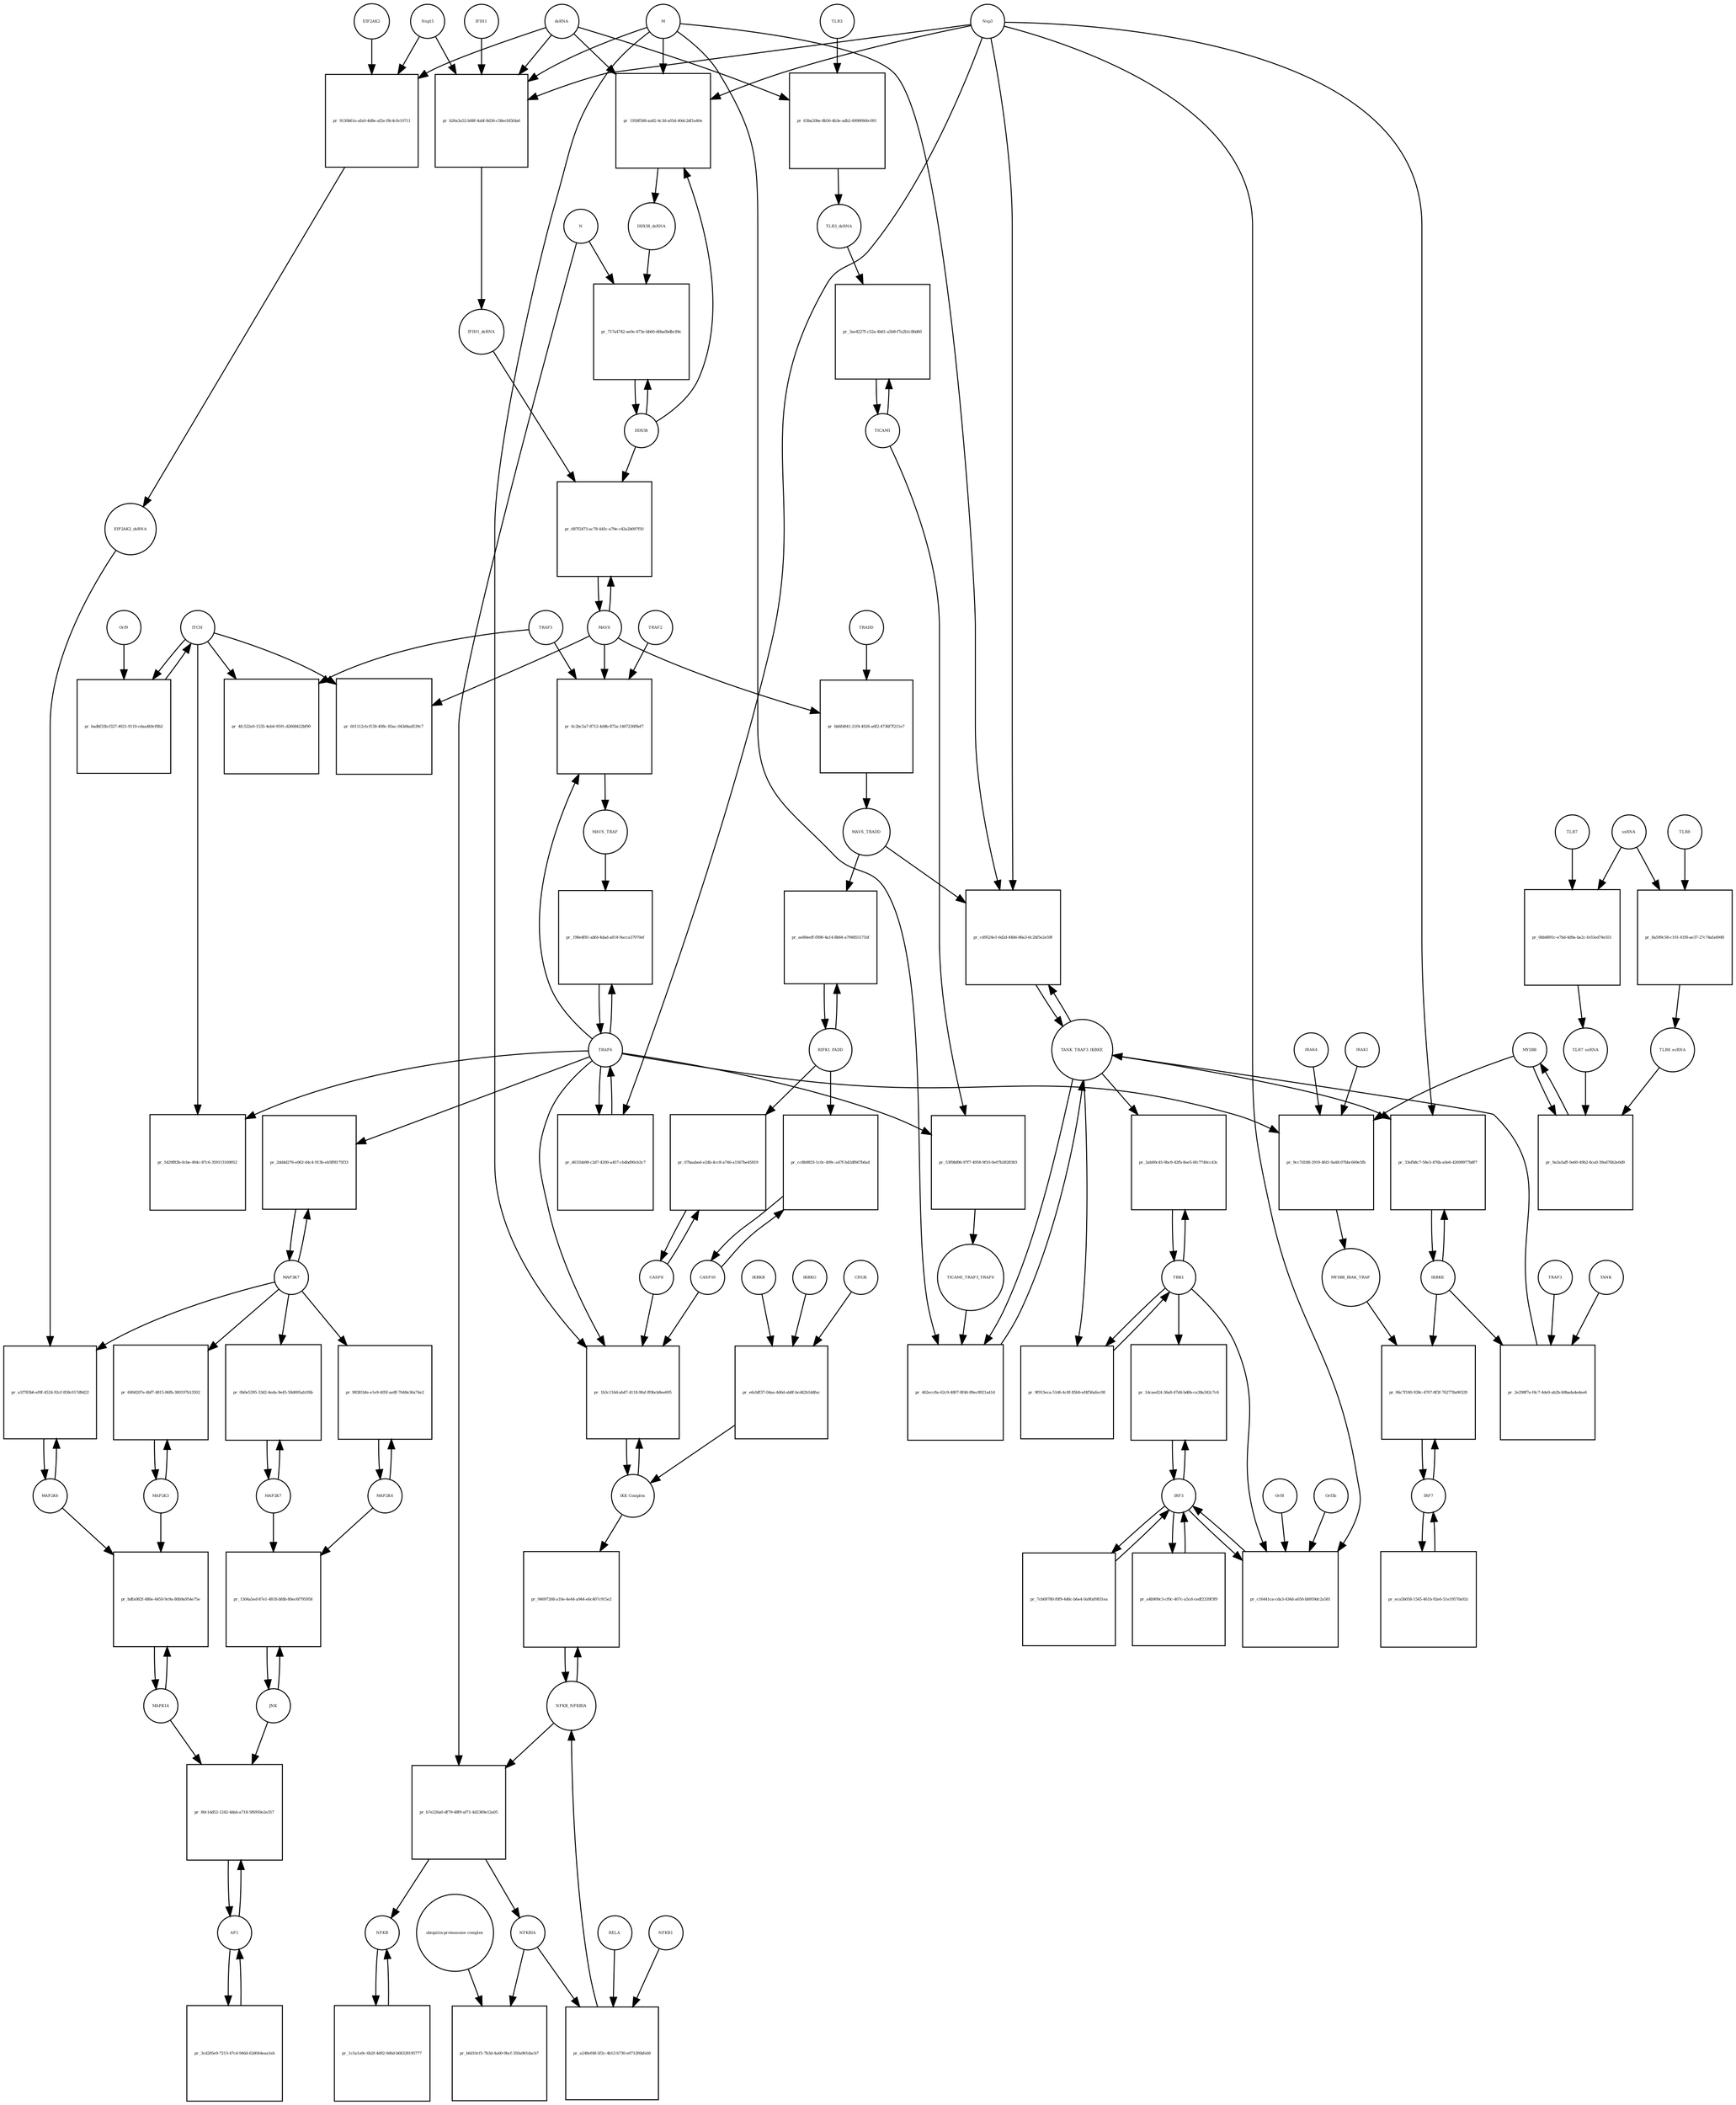 strict digraph  {
dsRNA [annotation="", bipartite=0, cls="nucleic acid feature", fontsize=4, label=dsRNA, shape=circle];
"pr_1958f588-aa82-4c3d-a05d-40dc2df1a40e" [annotation="", bipartite=1, cls=process, fontsize=4, label="pr_1958f588-aa82-4c3d-a05d-40dc2df1a40e", shape=square];
DDX58_dsRNA [annotation="", bipartite=0, cls=complex, fontsize=4, label=DDX58_dsRNA, shape=circle];
M [annotation=urn_miriam_ncbiprotein_1796318601, bipartite=0, cls=macromolecule, fontsize=4, label=M, shape=circle];
Nsp3 [annotation=urn_miriam_ncbiprotein_1802476807, bipartite=0, cls=macromolecule, fontsize=4, label=Nsp3, shape=circle];
DDX58 [annotation=urn_miriam_hgnc_19102, bipartite=0, cls=macromolecule, fontsize=4, label=DDX58, shape=circle];
"pr_b26a3a52-b08f-4abf-8d36-c58ecfd5fda6" [annotation="", bipartite=1, cls=process, fontsize=4, label="pr_b26a3a52-b08f-4abf-8d36-c58ecfd5fda6", shape=square];
IFIH1_dsRNA [annotation="", bipartite=0, cls=complex, fontsize=4, label=IFIH1_dsRNA, shape=circle];
Nsp15 [annotation=urn_miriam_ncbiprotein_1802476818, bipartite=0, cls=macromolecule, fontsize=4, label=Nsp15, shape=circle];
IFIH1 [annotation=urn_miriam_hgnc_18873, bipartite=0, cls=macromolecule, fontsize=4, label=IFIH1, shape=circle];
"pr_717a4742-ae0e-473e-bb60-d6ba0bdbc84c" [annotation="", bipartite=1, cls=process, fontsize=4, label="pr_717a4742-ae0e-473e-bb60-d6ba0bdbc84c", shape=square];
N [annotation=urn_miriam_ncbiprotein_1798174255, bipartite=0, cls=macromolecule, fontsize=4, label=N, shape=circle];
MAVS [annotation=urn_miriam_hgnc_29233, bipartite=0, cls="macromolecule multimer", fontsize=4, label=MAVS, shape=circle];
"pr_687f2473-ac78-445c-a79e-c42a2b097f50" [annotation="", bipartite=1, cls=process, fontsize=4, label="pr_687f2473-ac78-445c-a79e-c42a2b097f50", shape=square];
NFKB [annotation="", bipartite=0, cls=complex, fontsize=4, label=NFKB, shape=circle];
"pr_1c5a1a9c-6b2f-4d92-9d6d-b68328195777" [annotation="", bipartite=1, cls=process, fontsize=4, label="pr_1c5a1a9c-6b2f-4d92-9d6d-b68328195777", shape=square];
NFKBIA [annotation=urn_miriam_hgnc_7797, bipartite=0, cls=macromolecule, fontsize=4, label=NFKBIA, shape=circle];
"pr_b6d10cf1-7b3d-4a60-9bcf-350a961dacb7" [annotation="", bipartite=1, cls=process, fontsize=4, label="pr_b6d10cf1-7b3d-4a60-9bcf-350a961dacb7", shape=square];
"ubiquitin-proteasome complex" [annotation="", bipartite=0, cls=complex, fontsize=4, label="ubiquitin-proteasome complex", shape=circle];
IRF3 [annotation=urn_miriam_hgnc_6118, bipartite=0, cls="macromolecule multimer", fontsize=4, label=IRF3, shape=circle];
"pr_1dcaed24-36a8-47d4-bd6b-ca38a342c7c6" [annotation="", bipartite=1, cls=process, fontsize=4, label="pr_1dcaed24-36a8-47d4-bd6b-ca38a342c7c6", shape=square];
TBK1 [annotation="", bipartite=0, cls=macromolecule, fontsize=4, label=TBK1, shape=circle];
"pr_7cb69780-f0f9-448c-b6e4-0a9faf0831ea" [annotation="", bipartite=1, cls=process, fontsize=4, label="pr_7cb69780-f0f9-448c-b6e4-0a9faf0831ea", shape=square];
"pr_c16441ca-cda3-434d-a650-bb959dc2a581" [annotation="", bipartite=1, cls=process, fontsize=4, label="pr_c16441ca-cda3-434d-a650-bb959dc2a581", shape=square];
Orf3b [annotation=urn_miriam_uniprot_P59633, bipartite=0, cls=macromolecule, fontsize=4, label=Orf3b, shape=circle];
Orf8 [annotation=urn_miriam_ncbiprotein_1796318604, bipartite=0, cls=macromolecule, fontsize=4, label=Orf8, shape=circle];
IRF7 [annotation=urn_miriam_hgnc_6122, bipartite=0, cls="macromolecule multimer", fontsize=4, label=IRF7, shape=circle];
"pr_86c7f180-938c-4707-8f3f-762778a90329" [annotation="", bipartite=1, cls=process, fontsize=4, label="pr_86c7f180-938c-4707-8f3f-762778a90329", shape=square];
IKBKE [annotation=urn_miriam_hgnc_14552, bipartite=0, cls=macromolecule, fontsize=4, label=IKBKE, shape=circle];
MYD88_IRAK_TRAF [annotation="", bipartite=0, cls=complex, fontsize=4, label=MYD88_IRAK_TRAF, shape=circle];
"pr_a4b909c3-cf0c-407c-a5cd-cedf2339f3f9" [annotation="", bipartite=1, cls=process, fontsize=4, label="pr_a4b909c3-cf0c-407c-a5cd-cedf2339f3f9", shape=square];
"pr_eca5b058-1545-461b-92e6-51e19570a92c" [annotation="", bipartite=1, cls=process, fontsize=4, label="pr_eca5b058-1545-461b-92e6-51e19570a92c", shape=square];
TRAF6 [annotation=urn_miriam_hgnc_12036, bipartite=0, cls=macromolecule, fontsize=4, label=TRAF6, shape=circle];
"pr_198e4f81-abfd-4dad-a814-9acca37970ef" [annotation="", bipartite=1, cls=process, fontsize=4, label="pr_198e4f81-abfd-4dad-a814-9acca37970ef", shape=square];
MAVS_TRAF [annotation="", bipartite=0, cls=complex, fontsize=4, label=MAVS_TRAF, shape=circle];
"pr_601112cb-f158-408c-83ac-043d4ad539c7" [annotation="", bipartite=1, cls=process, fontsize=4, label="pr_601112cb-f158-408c-83ac-043d4ad539c7", shape=square];
ITCH [annotation="", bipartite=0, cls=macromolecule, fontsize=4, label=ITCH, shape=circle];
TRAF5 [annotation=urn_miriam_hgnc_12035, bipartite=0, cls=macromolecule, fontsize=4, label=TRAF5, shape=circle];
"pr_4fc522e0-1535-4eb4-9591-d2668422bf90" [annotation="", bipartite=1, cls=process, fontsize=4, label="pr_4fc522e0-1535-4eb4-9591-d2668422bf90", shape=square];
"pr_5429f83b-0cbe-494c-87c6-359113169052" [annotation="", bipartite=1, cls=process, fontsize=4, label="pr_5429f83b-0cbe-494c-87c6-359113169052", shape=square];
TICAM1 [annotation=urn_miriam_hgnc_18348, bipartite=0, cls=macromolecule, fontsize=4, label=TICAM1, shape=circle];
"pr_3ae4227f-c52a-4b61-a5b8-f7a2b1c8bd60" [annotation="", bipartite=1, cls=process, fontsize=4, label="pr_3ae4227f-c52a-4b61-a5b8-f7a2b1c8bd60", shape=square];
TLR3_dsRNA [annotation="", bipartite=0, cls=complex, fontsize=4, label=TLR3_dsRNA, shape=circle];
TLR3 [annotation=urn_miriam_hgnc_11849, bipartite=0, cls="macromolecule multimer", fontsize=4, label=TLR3, shape=circle];
"pr_63ba20be-8b56-4b3e-adb2-4999f666c091" [annotation="", bipartite=1, cls=process, fontsize=4, label="pr_63ba20be-8b56-4b3e-adb2-4999f666c091", shape=square];
"pr_53f08d96-97f7-4958-9f10-0e07b3828383" [annotation="", bipartite=1, cls=process, fontsize=4, label="pr_53f08d96-97f7-4958-9f10-0e07b3828383", shape=square];
TICAM1_TRAF3_TRAF6 [annotation="", bipartite=0, cls=complex, fontsize=4, label=TICAM1_TRAF3_TRAF6, shape=circle];
TANK_TRAF3_IKBKE [annotation="", bipartite=0, cls=complex, fontsize=4, label=TANK_TRAF3_IKBKE, shape=circle];
"pr_462ecc8a-62c9-4807-8f44-89ec8921a41d" [annotation="", bipartite=1, cls=process, fontsize=4, label="pr_462ecc8a-62c9-4807-8f44-89ec8921a41d", shape=square];
"pr_2ab00c45-9bc9-42fb-8ee5-6fc7740cc43c" [annotation="", bipartite=1, cls=process, fontsize=4, label="pr_2ab00c45-9bc9-42fb-8ee5-6fc7740cc43c", shape=square];
"pr_33efb8c7-58e3-476b-a0e6-42699977b8f7" [annotation="", bipartite=1, cls=process, fontsize=4, label="pr_33efb8c7-58e3-476b-a0e6-42699977b8f7", shape=square];
MYD88 [annotation="", bipartite=0, cls=macromolecule, fontsize=4, label=MYD88, shape=circle];
"pr_9cc7d188-2919-4fd1-9a48-07bbc669e5fb" [annotation="", bipartite=1, cls=process, fontsize=4, label="pr_9cc7d188-2919-4fd1-9a48-07bbc669e5fb", shape=square];
IRAK1 [annotation=urn_miriam_hgnc_6112, bipartite=0, cls=macromolecule, fontsize=4, label=IRAK1, shape=circle];
IRAK4 [annotation=urn_miriam_hgnc_17967, bipartite=0, cls=macromolecule, fontsize=4, label=IRAK4, shape=circle];
TLR7 [annotation=urn_miriam_hgnc_15631, bipartite=0, cls=macromolecule, fontsize=4, label=TLR7, shape=circle];
"pr_0bb4891c-e7bd-4d9a-ba2c-fe55ed74e551" [annotation="", bipartite=1, cls=process, fontsize=4, label="pr_0bb4891c-e7bd-4d9a-ba2c-fe55ed74e551", shape=square];
TLR7_ssRNA [annotation="", bipartite=0, cls=complex, fontsize=4, label=TLR7_ssRNA, shape=circle];
ssRNA [annotation="", bipartite=0, cls="nucleic acid feature", fontsize=4, label=ssRNA, shape=circle];
TLR8 [annotation=urn_miriam_hgnc_15632, bipartite=0, cls=macromolecule, fontsize=4, label=TLR8, shape=circle];
"pr_8a599c58-c101-41f8-ae37-27c74afa4948" [annotation="", bipartite=1, cls=process, fontsize=4, label="pr_8a599c58-c101-41f8-ae37-27c74afa4948", shape=square];
TLR8_ssRNA [annotation="", bipartite=0, cls=complex, fontsize=4, label=TLR8_ssRNA, shape=circle];
"pr_9a3a5aff-0e60-49b2-8ca0-39a676b2e0d9" [annotation="", bipartite=1, cls=process, fontsize=4, label="pr_9a3a5aff-0e60-49b2-8ca0-39a676b2e0d9", shape=square];
MAP3K7 [annotation="", bipartite=0, cls=macromolecule, fontsize=4, label=MAP3K7, shape=circle];
"pr_2dd4d276-e062-44c4-913b-eb5ff8175f33" [annotation="", bipartite=1, cls=process, fontsize=4, label="pr_2dd4d276-e062-44c4-913b-eb5ff8175f33", shape=square];
TRAF2 [annotation=urn_miriam_hgnc_12032, bipartite=0, cls=macromolecule, fontsize=4, label=TRAF2, shape=circle];
"pr_6c2bc5a7-8712-4d4b-875a-1467236f8ef7" [annotation="", bipartite=1, cls=process, fontsize=4, label="pr_6c2bc5a7-8712-4d4b-875a-1467236f8ef7", shape=square];
"pr_badbf33b-f327-4921-9119-cdaa4b9cf8b2" [annotation="", bipartite=1, cls=process, fontsize=4, label="pr_badbf33b-f327-4921-9119-cdaa4b9cf8b2", shape=square];
Orf9 [annotation=urn_miriam_uniprot_P59636, bipartite=0, cls=macromolecule, fontsize=4, label=Orf9, shape=circle];
"pr_bb6fd041-21f4-4926-a6f2-4736f7f211e7" [annotation="", bipartite=1, cls=process, fontsize=4, label="pr_bb6fd041-21f4-4926-a6f2-4736f7f211e7", shape=square];
MAVS_TRADD [annotation="", bipartite=0, cls=complex, fontsize=4, label=MAVS_TRADD, shape=circle];
TRADD [annotation=urn_miriam_hgnc_12030, bipartite=0, cls=macromolecule, fontsize=4, label=TRADD, shape=circle];
"pr_d631bb98-c2d7-4200-a457-cb4bd90cb3c7" [annotation="", bipartite=1, cls=process, fontsize=4, label="pr_d631bb98-c2d7-4200-a457-cb4bd90cb3c7", shape=square];
AP1 [annotation="", bipartite=0, cls=complex, fontsize=4, label=AP1, shape=circle];
"pr_80c1dd52-1242-4dab-a718-5f6950e2e357" [annotation="", bipartite=1, cls=process, fontsize=4, label="pr_80c1dd52-1242-4dab-a718-5f6950e2e357", shape=square];
MAPK14 [annotation="", bipartite=0, cls=macromolecule, fontsize=4, label=MAPK14, shape=circle];
JNK [annotation="", bipartite=0, cls=complex, fontsize=4, label=JNK, shape=circle];
"pr_1304a5ed-87e1-4818-bfdb-80ec6f795958" [annotation="", bipartite=1, cls=process, fontsize=4, label="pr_1304a5ed-87e1-4818-bfdb-80ec6f795958", shape=square];
MAP2K7 [annotation="", bipartite=0, cls=macromolecule, fontsize=4, label=MAP2K7, shape=circle];
MAP2K4 [annotation="", bipartite=0, cls=macromolecule, fontsize=4, label=MAP2K4, shape=circle];
"pr_98381bfe-e1e9-405f-ae8f-7648e36a74e2" [annotation="", bipartite=1, cls=process, fontsize=4, label="pr_98381bfe-e1e9-405f-ae8f-7648e36a74e2", shape=square];
"pr_0b0e5395-33d2-4eda-9e45-58d695ab1f6b" [annotation="", bipartite=1, cls=process, fontsize=4, label="pr_0b0e5395-33d2-4eda-9e45-58d695ab1f6b", shape=square];
MAP2K3 [annotation="", bipartite=0, cls=macromolecule, fontsize=4, label=MAP2K3, shape=circle];
"pr_600d207e-4bf7-4815-86fb-380197b13502" [annotation="", bipartite=1, cls=process, fontsize=4, label="pr_600d207e-4bf7-4815-86fb-380197b13502", shape=square];
MAP2K6 [annotation="", bipartite=0, cls=macromolecule, fontsize=4, label=MAP2K6, shape=circle];
"pr_a1f783b6-ef0f-4524-92cf-858c017d9d22" [annotation="", bipartite=1, cls=process, fontsize=4, label="pr_a1f783b6-ef0f-4524-92cf-858c017d9d22", shape=square];
EIF2AK2_dsRNA [annotation="", bipartite=0, cls=complex, fontsize=4, label=EIF2AK2_dsRNA, shape=circle];
"pr_9130b61e-afa0-4d8e-af2e-f8c4cfe10711" [annotation="", bipartite=1, cls=process, fontsize=4, label="pr_9130b61e-afa0-4d8e-af2e-f8c4cfe10711", shape=square];
EIF2AK2 [annotation=urn_miriam_hgnc_9437, bipartite=0, cls=macromolecule, fontsize=4, label=EIF2AK2, shape=circle];
RIPK1_FADD [annotation="", bipartite=0, cls=complex, fontsize=4, label=RIPK1_FADD, shape=circle];
"pr_ae80eeff-f890-4a14-8b64-a794855171bf" [annotation="", bipartite=1, cls=process, fontsize=4, label="pr_ae80eeff-f890-4a14-8b64-a794855171bf", shape=square];
CASP8 [annotation="", bipartite=0, cls=macromolecule, fontsize=4, label=CASP8, shape=circle];
"pr_07baabed-e24b-4cc8-a746-a1567be45819" [annotation="", bipartite=1, cls=process, fontsize=4, label="pr_07baabed-e24b-4cc8-a746-a1567be45819", shape=square];
CASP10 [annotation="", bipartite=0, cls=macromolecule, fontsize=4, label=CASP10, shape=circle];
"pr_cc8b9833-1c0c-409c-a47f-b42df667b6a4" [annotation="", bipartite=1, cls=process, fontsize=4, label="pr_cc8b9833-1c0c-409c-a47f-b42df667b6a4", shape=square];
NFKB_NFKBIA [annotation="", bipartite=0, cls=complex, fontsize=4, label=NFKB_NFKBIA, shape=circle];
"pr_94697268-a10e-4e44-a944-e6c407c915e2" [annotation="", bipartite=1, cls=process, fontsize=4, label="pr_94697268-a10e-4e44-a944-e6c407c915e2", shape=square];
"IKK Complex" [annotation="", bipartite=0, cls=complex, fontsize=4, label="IKK Complex", shape=circle];
"pr_b7e226a0-df79-48f9-af71-4d2369e12a05" [annotation="", bipartite=1, cls=process, fontsize=4, label="pr_b7e226a0-df79-48f9-af71-4d2369e12a05", shape=square];
"pr_3cd285e9-7213-47cd-946d-62d044eaa1eb" [annotation="", bipartite=1, cls=process, fontsize=4, label="pr_3cd285e9-7213-47cd-946d-62d044eaa1eb", shape=square];
"pr_1b3c116d-ab47-4118-9faf-ff0bcb8ee695" [annotation="", bipartite=1, cls=process, fontsize=4, label="pr_1b3c116d-ab47-4118-9faf-ff0bcb8ee695", shape=square];
"pr_a248ef48-5f2c-4b12-b730-e0712f6bfeb9" [annotation="", bipartite=1, cls=process, fontsize=4, label="pr_a248ef48-5f2c-4b12-b730-e0712f6bfeb9", shape=square];
RELA [annotation="", bipartite=0, cls=macromolecule, fontsize=4, label=RELA, shape=circle];
NFKB1 [annotation="", bipartite=0, cls=macromolecule, fontsize=4, label=NFKB1, shape=circle];
IKBKG [annotation="", bipartite=0, cls=macromolecule, fontsize=4, label=IKBKG, shape=circle];
"pr_e6cbff37-04aa-4d6d-ab8f-bcd42b1ddfac" [annotation="", bipartite=1, cls=process, fontsize=4, label="pr_e6cbff37-04aa-4d6d-ab8f-bcd42b1ddfac", shape=square];
CHUK [annotation="", bipartite=0, cls=macromolecule, fontsize=4, label=CHUK, shape=circle];
IKBKB [annotation="", bipartite=0, cls=macromolecule, fontsize=4, label=IKBKB, shape=circle];
"pr_cd9524e1-6d2d-44b6-86a3-6c2bf5e2e59f" [annotation="", bipartite=1, cls=process, fontsize=4, label="pr_cd9524e1-6d2d-44b6-86a3-6c2bf5e2e59f", shape=square];
"pr_9f913eca-51d6-4c8f-85b9-ef4f56afec08" [annotation="", bipartite=1, cls=process, fontsize=4, label="pr_9f913eca-51d6-4c8f-85b9-ef4f56afec08", shape=square];
"pr_bdfa082f-480e-4450-9c9a-80b9a954e75e" [annotation="", bipartite=1, cls=process, fontsize=4, label="pr_bdfa082f-480e-4450-9c9a-80b9a954e75e", shape=square];
TRAF3 [annotation="", bipartite=0, cls=macromolecule, fontsize=4, label=TRAF3, shape=circle];
"pr_2e298f7e-f4c7-4de9-ab2b-b9bada4edee6" [annotation="", bipartite=1, cls=process, fontsize=4, label="pr_2e298f7e-f4c7-4de9-ab2b-b9bada4edee6", shape=square];
TANK [annotation="", bipartite=0, cls=macromolecule, fontsize=4, label=TANK, shape=circle];
dsRNA -> "pr_1958f588-aa82-4c3d-a05d-40dc2df1a40e"  [annotation="", interaction_type=consumption];
dsRNA -> "pr_b26a3a52-b08f-4abf-8d36-c58ecfd5fda6"  [annotation="", interaction_type=consumption];
dsRNA -> "pr_63ba20be-8b56-4b3e-adb2-4999f666c091"  [annotation="", interaction_type=consumption];
dsRNA -> "pr_9130b61e-afa0-4d8e-af2e-f8c4cfe10711"  [annotation="", interaction_type=consumption];
"pr_1958f588-aa82-4c3d-a05d-40dc2df1a40e" -> DDX58_dsRNA  [annotation="", interaction_type=production];
DDX58_dsRNA -> "pr_717a4742-ae0e-473e-bb60-d6ba0bdbc84c"  [annotation="urn_miriam_pubmed_25581309|urn_miriam_pubmed_28148787|urn_miriam_taxonomy_694009", interaction_type=catalysis];
M -> "pr_1958f588-aa82-4c3d-a05d-40dc2df1a40e"  [annotation="urn_miriam_pubmed_20303872|urn_miriam_pubmed_19380580|urn_miriam_pubmed_31226023|urn_miriam_taxonomy_694009", interaction_type=inhibition];
M -> "pr_b26a3a52-b08f-4abf-8d36-c58ecfd5fda6"  [annotation="urn_miriam_pubmed_28484023|urn_miriam_pubmed_19380580|urn_miriam_pubmed_31226023|urn_miriam_taxonomy_694009", interaction_type=inhibition];
M -> "pr_462ecc8a-62c9-4807-8f44-89ec8921a41d"  [annotation="urn_miriam_pubmed_19380580|urn_miriam_pubmed_19366914|urn_miriam_taxonomy_694009", interaction_type=inhibition];
M -> "pr_1b3c116d-ab47-4118-9faf-ff0bcb8ee695"  [annotation="urn_miriam_pubmed_19366914|urn_miriam_pubmed_20303872|urn_miriam_pubmed_17705188|urn_miriam_pubmed_694009", interaction_type=inhibition];
M -> "pr_cd9524e1-6d2d-44b6-86a3-6c2bf5e2e59f"  [annotation="urn_miriam_pubmed_19366914|urn_miriam_pubmed_27164085|urn_miriam_pubmed_19380580|urn_miriam_taxonomy_694009", interaction_type=inhibition];
Nsp3 -> "pr_1958f588-aa82-4c3d-a05d-40dc2df1a40e"  [annotation="urn_miriam_pubmed_20303872|urn_miriam_pubmed_19380580|urn_miriam_pubmed_31226023|urn_miriam_taxonomy_694009", interaction_type=inhibition];
Nsp3 -> "pr_b26a3a52-b08f-4abf-8d36-c58ecfd5fda6"  [annotation="urn_miriam_pubmed_28484023|urn_miriam_pubmed_19380580|urn_miriam_pubmed_31226023|urn_miriam_taxonomy_694009", interaction_type=inhibition];
Nsp3 -> "pr_c16441ca-cda3-434d-a650-bb959dc2a581"  [annotation="urn_miriam_pubmed_17761676|urn_miriam_pubmed_31226023|urn_miriam_taxonomy_694009", interaction_type=inhibition];
Nsp3 -> "pr_33efb8c7-58e3-476b-a0e6-42699977b8f7"  [annotation="urn_miriam_pubmed_20303872|urn_miriam_pubmed_31226023|urn_miriam_taxonomy_694009", interaction_type=inhibition];
Nsp3 -> "pr_d631bb98-c2d7-4200-a457-cb4bd90cb3c7"  [annotation="urn_miriam_pubmed_27164085|urn_miriam_taxonomy_694009", interaction_type=catalysis];
Nsp3 -> "pr_cd9524e1-6d2d-44b6-86a3-6c2bf5e2e59f"  [annotation="urn_miriam_pubmed_19366914|urn_miriam_pubmed_27164085|urn_miriam_pubmed_19380580|urn_miriam_taxonomy_694009", interaction_type=inhibition];
DDX58 -> "pr_1958f588-aa82-4c3d-a05d-40dc2df1a40e"  [annotation="", interaction_type=consumption];
DDX58 -> "pr_717a4742-ae0e-473e-bb60-d6ba0bdbc84c"  [annotation="", interaction_type=consumption];
DDX58 -> "pr_687f2473-ac78-445c-a79e-c42a2b097f50"  [annotation=urn_miriam_pubmed_25581309, interaction_type=catalysis];
"pr_b26a3a52-b08f-4abf-8d36-c58ecfd5fda6" -> IFIH1_dsRNA  [annotation="", interaction_type=production];
IFIH1_dsRNA -> "pr_687f2473-ac78-445c-a79e-c42a2b097f50"  [annotation=urn_miriam_pubmed_25581309, interaction_type=catalysis];
Nsp15 -> "pr_b26a3a52-b08f-4abf-8d36-c58ecfd5fda6"  [annotation="urn_miriam_pubmed_28484023|urn_miriam_pubmed_19380580|urn_miriam_pubmed_31226023|urn_miriam_taxonomy_694009", interaction_type=inhibition];
Nsp15 -> "pr_9130b61e-afa0-4d8e-af2e-f8c4cfe10711"  [annotation="urn_miriam_pubmed_28484023|urn_miriam_pubmed_19366914|urn_miriam_taxonomy_694009", interaction_type=inhibition];
IFIH1 -> "pr_b26a3a52-b08f-4abf-8d36-c58ecfd5fda6"  [annotation="", interaction_type=consumption];
"pr_717a4742-ae0e-473e-bb60-d6ba0bdbc84c" -> DDX58  [annotation="", interaction_type=production];
N -> "pr_717a4742-ae0e-473e-bb60-d6ba0bdbc84c"  [annotation="urn_miriam_pubmed_25581309|urn_miriam_pubmed_28148787|urn_miriam_taxonomy_694009", interaction_type=inhibition];
N -> "pr_b7e226a0-df79-48f9-af71-4d2369e12a05"  [annotation="urn_miriam_pubmed_16143815|urn_miriam_taxonomy_694009", interaction_type=stimulation];
MAVS -> "pr_687f2473-ac78-445c-a79e-c42a2b097f50"  [annotation="", interaction_type=consumption];
MAVS -> "pr_601112cb-f158-408c-83ac-043d4ad539c7"  [annotation="", interaction_type=consumption];
MAVS -> "pr_6c2bc5a7-8712-4d4b-875a-1467236f8ef7"  [annotation="", interaction_type=consumption];
MAVS -> "pr_bb6fd041-21f4-4926-a6f2-4736f7f211e7"  [annotation="", interaction_type=consumption];
"pr_687f2473-ac78-445c-a79e-c42a2b097f50" -> MAVS  [annotation="", interaction_type=production];
NFKB -> "pr_1c5a1a9c-6b2f-4d92-9d6d-b68328195777"  [annotation="", interaction_type=consumption];
"pr_1c5a1a9c-6b2f-4d92-9d6d-b68328195777" -> NFKB  [annotation="", interaction_type=production];
NFKBIA -> "pr_b6d10cf1-7b3d-4a60-9bcf-350a961dacb7"  [annotation="", interaction_type=consumption];
NFKBIA -> "pr_a248ef48-5f2c-4b12-b730-e0712f6bfeb9"  [annotation="", interaction_type=consumption];
"ubiquitin-proteasome complex" -> "pr_b6d10cf1-7b3d-4a60-9bcf-350a961dacb7"  [annotation=urn_miriam_pubmed_20303872, interaction_type=catalysis];
IRF3 -> "pr_1dcaed24-36a8-47d4-bd6b-ca38a342c7c6"  [annotation="", interaction_type=consumption];
IRF3 -> "pr_7cb69780-f0f9-448c-b6e4-0a9faf0831ea"  [annotation="", interaction_type=consumption];
IRF3 -> "pr_c16441ca-cda3-434d-a650-bb959dc2a581"  [annotation="", interaction_type=consumption];
IRF3 -> "pr_a4b909c3-cf0c-407c-a5cd-cedf2339f3f9"  [annotation="", interaction_type=consumption];
"pr_1dcaed24-36a8-47d4-bd6b-ca38a342c7c6" -> IRF3  [annotation="", interaction_type=production];
TBK1 -> "pr_1dcaed24-36a8-47d4-bd6b-ca38a342c7c6"  [annotation=urn_miriam_pubmed_25581309, interaction_type=catalysis];
TBK1 -> "pr_c16441ca-cda3-434d-a650-bb959dc2a581"  [annotation="urn_miriam_pubmed_17761676|urn_miriam_pubmed_31226023|urn_miriam_taxonomy_694009", interaction_type=catalysis];
TBK1 -> "pr_2ab00c45-9bc9-42fb-8ee5-6fc7740cc43c"  [annotation="", interaction_type=consumption];
TBK1 -> "pr_9f913eca-51d6-4c8f-85b9-ef4f56afec08"  [annotation="", interaction_type=consumption];
"pr_7cb69780-f0f9-448c-b6e4-0a9faf0831ea" -> IRF3  [annotation="", interaction_type=production];
"pr_c16441ca-cda3-434d-a650-bb959dc2a581" -> IRF3  [annotation="", interaction_type=production];
Orf3b -> "pr_c16441ca-cda3-434d-a650-bb959dc2a581"  [annotation="urn_miriam_pubmed_17761676|urn_miriam_pubmed_31226023|urn_miriam_taxonomy_694009", interaction_type=inhibition];
Orf8 -> "pr_c16441ca-cda3-434d-a650-bb959dc2a581"  [annotation="urn_miriam_pubmed_17761676|urn_miriam_pubmed_31226023|urn_miriam_taxonomy_694009", interaction_type=inhibition];
IRF7 -> "pr_86c7f180-938c-4707-8f3f-762778a90329"  [annotation="", interaction_type=consumption];
IRF7 -> "pr_eca5b058-1545-461b-92e6-51e19570a92c"  [annotation="", interaction_type=consumption];
"pr_86c7f180-938c-4707-8f3f-762778a90329" -> IRF7  [annotation="", interaction_type=production];
IKBKE -> "pr_86c7f180-938c-4707-8f3f-762778a90329"  [annotation=urn_miriam_pubmed_20303872, interaction_type=catalysis];
IKBKE -> "pr_33efb8c7-58e3-476b-a0e6-42699977b8f7"  [annotation="", interaction_type=consumption];
IKBKE -> "pr_2e298f7e-f4c7-4de9-ab2b-b9bada4edee6"  [annotation="", interaction_type=consumption];
MYD88_IRAK_TRAF -> "pr_86c7f180-938c-4707-8f3f-762778a90329"  [annotation=urn_miriam_pubmed_20303872, interaction_type=catalysis];
"pr_a4b909c3-cf0c-407c-a5cd-cedf2339f3f9" -> IRF3  [annotation="", interaction_type=production];
"pr_eca5b058-1545-461b-92e6-51e19570a92c" -> IRF7  [annotation="", interaction_type=production];
TRAF6 -> "pr_198e4f81-abfd-4dad-a814-9acca37970ef"  [annotation="", interaction_type=consumption];
TRAF6 -> "pr_5429f83b-0cbe-494c-87c6-359113169052"  [annotation="", interaction_type=consumption];
TRAF6 -> "pr_53f08d96-97f7-4958-9f10-0e07b3828383"  [annotation="", interaction_type=consumption];
TRAF6 -> "pr_9cc7d188-2919-4fd1-9a48-07bbc669e5fb"  [annotation="", interaction_type=consumption];
TRAF6 -> "pr_2dd4d276-e062-44c4-913b-eb5ff8175f33"  [annotation=urn_miriam_pubmed_19366914, interaction_type=stimulation];
TRAF6 -> "pr_6c2bc5a7-8712-4d4b-875a-1467236f8ef7"  [annotation="", interaction_type=consumption];
TRAF6 -> "pr_d631bb98-c2d7-4200-a457-cb4bd90cb3c7"  [annotation="", interaction_type=consumption];
TRAF6 -> "pr_1b3c116d-ab47-4118-9faf-ff0bcb8ee695"  [annotation="urn_miriam_pubmed_19366914|urn_miriam_pubmed_20303872|urn_miriam_pubmed_17705188|urn_miriam_pubmed_694009", interaction_type=stimulation];
"pr_198e4f81-abfd-4dad-a814-9acca37970ef" -> TRAF6  [annotation="", interaction_type=production];
MAVS_TRAF -> "pr_198e4f81-abfd-4dad-a814-9acca37970ef"  [annotation=urn_miriam_pubmed_19366914, interaction_type=catalysis];
ITCH -> "pr_601112cb-f158-408c-83ac-043d4ad539c7"  [annotation=urn_miriam_pubmed_25135833, interaction_type=catalysis];
ITCH -> "pr_4fc522e0-1535-4eb4-9591-d2668422bf90"  [annotation=urn_miriam_pubmed_25135833, interaction_type=catalysis];
ITCH -> "pr_5429f83b-0cbe-494c-87c6-359113169052"  [annotation=urn_miriam_pubmed_25135833, interaction_type=catalysis];
ITCH -> "pr_badbf33b-f327-4921-9119-cdaa4b9cf8b2"  [annotation="", interaction_type=consumption];
TRAF5 -> "pr_4fc522e0-1535-4eb4-9591-d2668422bf90"  [annotation="", interaction_type=consumption];
TRAF5 -> "pr_6c2bc5a7-8712-4d4b-875a-1467236f8ef7"  [annotation="", interaction_type=consumption];
TICAM1 -> "pr_3ae4227f-c52a-4b61-a5b8-f7a2b1c8bd60"  [annotation="", interaction_type=consumption];
TICAM1 -> "pr_53f08d96-97f7-4958-9f10-0e07b3828383"  [annotation="", interaction_type=consumption];
"pr_3ae4227f-c52a-4b61-a5b8-f7a2b1c8bd60" -> TICAM1  [annotation="", interaction_type=production];
TLR3_dsRNA -> "pr_3ae4227f-c52a-4b61-a5b8-f7a2b1c8bd60"  [annotation=urn_miriam_pubmed_20303872, interaction_type=stimulation];
TLR3 -> "pr_63ba20be-8b56-4b3e-adb2-4999f666c091"  [annotation="", interaction_type=consumption];
"pr_63ba20be-8b56-4b3e-adb2-4999f666c091" -> TLR3_dsRNA  [annotation="", interaction_type=production];
"pr_53f08d96-97f7-4958-9f10-0e07b3828383" -> TICAM1_TRAF3_TRAF6  [annotation="", interaction_type=production];
TICAM1_TRAF3_TRAF6 -> "pr_462ecc8a-62c9-4807-8f44-89ec8921a41d"  [annotation="urn_miriam_pubmed_19380580|urn_miriam_pubmed_19366914|urn_miriam_taxonomy_694009", interaction_type=stimulation];
TANK_TRAF3_IKBKE -> "pr_462ecc8a-62c9-4807-8f44-89ec8921a41d"  [annotation="", interaction_type=consumption];
TANK_TRAF3_IKBKE -> "pr_2ab00c45-9bc9-42fb-8ee5-6fc7740cc43c"  [annotation=urn_miriam_pubmed_20303872, interaction_type=stimulation];
TANK_TRAF3_IKBKE -> "pr_33efb8c7-58e3-476b-a0e6-42699977b8f7"  [annotation="urn_miriam_pubmed_20303872|urn_miriam_pubmed_31226023|urn_miriam_taxonomy_694009", interaction_type=stimulation];
TANK_TRAF3_IKBKE -> "pr_cd9524e1-6d2d-44b6-86a3-6c2bf5e2e59f"  [annotation="", interaction_type=consumption];
TANK_TRAF3_IKBKE -> "pr_9f913eca-51d6-4c8f-85b9-ef4f56afec08"  [annotation=urn_miriam_pubmed_19366914, interaction_type=stimulation];
"pr_462ecc8a-62c9-4807-8f44-89ec8921a41d" -> TANK_TRAF3_IKBKE  [annotation="", interaction_type=production];
"pr_2ab00c45-9bc9-42fb-8ee5-6fc7740cc43c" -> TBK1  [annotation="", interaction_type=production];
"pr_33efb8c7-58e3-476b-a0e6-42699977b8f7" -> IKBKE  [annotation="", interaction_type=production];
MYD88 -> "pr_9cc7d188-2919-4fd1-9a48-07bbc669e5fb"  [annotation="", interaction_type=consumption];
MYD88 -> "pr_9a3a5aff-0e60-49b2-8ca0-39a676b2e0d9"  [annotation="", interaction_type=consumption];
"pr_9cc7d188-2919-4fd1-9a48-07bbc669e5fb" -> MYD88_IRAK_TRAF  [annotation="", interaction_type=production];
IRAK1 -> "pr_9cc7d188-2919-4fd1-9a48-07bbc669e5fb"  [annotation="", interaction_type=consumption];
IRAK4 -> "pr_9cc7d188-2919-4fd1-9a48-07bbc669e5fb"  [annotation="", interaction_type=consumption];
TLR7 -> "pr_0bb4891c-e7bd-4d9a-ba2c-fe55ed74e551"  [annotation="", interaction_type=consumption];
"pr_0bb4891c-e7bd-4d9a-ba2c-fe55ed74e551" -> TLR7_ssRNA  [annotation="", interaction_type=production];
TLR7_ssRNA -> "pr_9a3a5aff-0e60-49b2-8ca0-39a676b2e0d9"  [annotation=urn_miriam_pubmed_19366914, interaction_type=stimulation];
ssRNA -> "pr_0bb4891c-e7bd-4d9a-ba2c-fe55ed74e551"  [annotation="", interaction_type=consumption];
ssRNA -> "pr_8a599c58-c101-41f8-ae37-27c74afa4948"  [annotation="", interaction_type=consumption];
TLR8 -> "pr_8a599c58-c101-41f8-ae37-27c74afa4948"  [annotation="", interaction_type=consumption];
"pr_8a599c58-c101-41f8-ae37-27c74afa4948" -> TLR8_ssRNA  [annotation="", interaction_type=production];
TLR8_ssRNA -> "pr_9a3a5aff-0e60-49b2-8ca0-39a676b2e0d9"  [annotation=urn_miriam_pubmed_19366914, interaction_type=stimulation];
"pr_9a3a5aff-0e60-49b2-8ca0-39a676b2e0d9" -> MYD88  [annotation="", interaction_type=production];
MAP3K7 -> "pr_2dd4d276-e062-44c4-913b-eb5ff8175f33"  [annotation="", interaction_type=consumption];
MAP3K7 -> "pr_98381bfe-e1e9-405f-ae8f-7648e36a74e2"  [annotation=urn_miriam_pubmed_19366914, interaction_type=catalysis];
MAP3K7 -> "pr_0b0e5395-33d2-4eda-9e45-58d695ab1f6b"  [annotation=urn_miriam_pubmed_19366914, interaction_type=catalysis];
MAP3K7 -> "pr_600d207e-4bf7-4815-86fb-380197b13502"  [annotation=urn_miriam_pubmed_19366914, interaction_type=catalysis];
MAP3K7 -> "pr_a1f783b6-ef0f-4524-92cf-858c017d9d22"  [annotation=urn_miriam_pubmed_19366914, interaction_type=catalysis];
"pr_2dd4d276-e062-44c4-913b-eb5ff8175f33" -> MAP3K7  [annotation="", interaction_type=production];
TRAF2 -> "pr_6c2bc5a7-8712-4d4b-875a-1467236f8ef7"  [annotation="", interaction_type=consumption];
"pr_6c2bc5a7-8712-4d4b-875a-1467236f8ef7" -> MAVS_TRAF  [annotation="", interaction_type=production];
"pr_badbf33b-f327-4921-9119-cdaa4b9cf8b2" -> ITCH  [annotation="", interaction_type=production];
Orf9 -> "pr_badbf33b-f327-4921-9119-cdaa4b9cf8b2"  [annotation="urn_miriam_pubmed_25135833|urn_miriam_taxonomy_694009", interaction_type=stimulation];
"pr_bb6fd041-21f4-4926-a6f2-4736f7f211e7" -> MAVS_TRADD  [annotation="", interaction_type=production];
MAVS_TRADD -> "pr_ae80eeff-f890-4a14-8b64-a794855171bf"  [annotation=urn_miriam_pubmed_19366914, interaction_type=stimulation];
MAVS_TRADD -> "pr_cd9524e1-6d2d-44b6-86a3-6c2bf5e2e59f"  [annotation="urn_miriam_pubmed_19366914|urn_miriam_pubmed_27164085|urn_miriam_pubmed_19380580|urn_miriam_taxonomy_694009", interaction_type=stimulation];
TRADD -> "pr_bb6fd041-21f4-4926-a6f2-4736f7f211e7"  [annotation="", interaction_type=consumption];
"pr_d631bb98-c2d7-4200-a457-cb4bd90cb3c7" -> TRAF6  [annotation="", interaction_type=production];
AP1 -> "pr_80c1dd52-1242-4dab-a718-5f6950e2e357"  [annotation="", interaction_type=consumption];
AP1 -> "pr_3cd285e9-7213-47cd-946d-62d044eaa1eb"  [annotation="", interaction_type=consumption];
"pr_80c1dd52-1242-4dab-a718-5f6950e2e357" -> AP1  [annotation="", interaction_type=production];
MAPK14 -> "pr_80c1dd52-1242-4dab-a718-5f6950e2e357"  [annotation=urn_miriam_pubmed_19366914, interaction_type=stimulation];
MAPK14 -> "pr_bdfa082f-480e-4450-9c9a-80b9a954e75e"  [annotation="", interaction_type=consumption];
JNK -> "pr_80c1dd52-1242-4dab-a718-5f6950e2e357"  [annotation=urn_miriam_pubmed_19366914, interaction_type=stimulation];
JNK -> "pr_1304a5ed-87e1-4818-bfdb-80ec6f795958"  [annotation="", interaction_type=consumption];
"pr_1304a5ed-87e1-4818-bfdb-80ec6f795958" -> JNK  [annotation="", interaction_type=production];
MAP2K7 -> "pr_1304a5ed-87e1-4818-bfdb-80ec6f795958"  [annotation=urn_miriam_pubmed_19366914, interaction_type=catalysis];
MAP2K7 -> "pr_0b0e5395-33d2-4eda-9e45-58d695ab1f6b"  [annotation="", interaction_type=consumption];
MAP2K4 -> "pr_1304a5ed-87e1-4818-bfdb-80ec6f795958"  [annotation=urn_miriam_pubmed_19366914, interaction_type=catalysis];
MAP2K4 -> "pr_98381bfe-e1e9-405f-ae8f-7648e36a74e2"  [annotation="", interaction_type=consumption];
"pr_98381bfe-e1e9-405f-ae8f-7648e36a74e2" -> MAP2K4  [annotation="", interaction_type=production];
"pr_0b0e5395-33d2-4eda-9e45-58d695ab1f6b" -> MAP2K7  [annotation="", interaction_type=production];
MAP2K3 -> "pr_600d207e-4bf7-4815-86fb-380197b13502"  [annotation="", interaction_type=consumption];
MAP2K3 -> "pr_bdfa082f-480e-4450-9c9a-80b9a954e75e"  [annotation=urn_miriam_pubmed_19366914, interaction_type=catalysis];
"pr_600d207e-4bf7-4815-86fb-380197b13502" -> MAP2K3  [annotation="", interaction_type=production];
MAP2K6 -> "pr_a1f783b6-ef0f-4524-92cf-858c017d9d22"  [annotation="", interaction_type=consumption];
MAP2K6 -> "pr_bdfa082f-480e-4450-9c9a-80b9a954e75e"  [annotation=urn_miriam_pubmed_19366914, interaction_type=catalysis];
"pr_a1f783b6-ef0f-4524-92cf-858c017d9d22" -> MAP2K6  [annotation="", interaction_type=production];
EIF2AK2_dsRNA -> "pr_a1f783b6-ef0f-4524-92cf-858c017d9d22"  [annotation=urn_miriam_pubmed_19366914, interaction_type=stimulation];
"pr_9130b61e-afa0-4d8e-af2e-f8c4cfe10711" -> EIF2AK2_dsRNA  [annotation="", interaction_type=production];
EIF2AK2 -> "pr_9130b61e-afa0-4d8e-af2e-f8c4cfe10711"  [annotation="", interaction_type=consumption];
RIPK1_FADD -> "pr_ae80eeff-f890-4a14-8b64-a794855171bf"  [annotation="", interaction_type=consumption];
RIPK1_FADD -> "pr_07baabed-e24b-4cc8-a746-a1567be45819"  [annotation=urn_miriam_pubmed_19366914, interaction_type=stimulation];
RIPK1_FADD -> "pr_cc8b9833-1c0c-409c-a47f-b42df667b6a4"  [annotation=urn_miriam_pubmed_20303872, interaction_type=stimulation];
"pr_ae80eeff-f890-4a14-8b64-a794855171bf" -> RIPK1_FADD  [annotation="", interaction_type=production];
CASP8 -> "pr_07baabed-e24b-4cc8-a746-a1567be45819"  [annotation="", interaction_type=consumption];
CASP8 -> "pr_1b3c116d-ab47-4118-9faf-ff0bcb8ee695"  [annotation="urn_miriam_pubmed_19366914|urn_miriam_pubmed_20303872|urn_miriam_pubmed_17705188|urn_miriam_pubmed_694009", interaction_type=stimulation];
"pr_07baabed-e24b-4cc8-a746-a1567be45819" -> CASP8  [annotation="", interaction_type=production];
CASP10 -> "pr_cc8b9833-1c0c-409c-a47f-b42df667b6a4"  [annotation="", interaction_type=consumption];
CASP10 -> "pr_1b3c116d-ab47-4118-9faf-ff0bcb8ee695"  [annotation="urn_miriam_pubmed_19366914|urn_miriam_pubmed_20303872|urn_miriam_pubmed_17705188|urn_miriam_pubmed_694009", interaction_type=stimulation];
"pr_cc8b9833-1c0c-409c-a47f-b42df667b6a4" -> CASP10  [annotation="", interaction_type=production];
NFKB_NFKBIA -> "pr_94697268-a10e-4e44-a944-e6c407c915e2"  [annotation="", interaction_type=consumption];
NFKB_NFKBIA -> "pr_b7e226a0-df79-48f9-af71-4d2369e12a05"  [annotation="", interaction_type=consumption];
"pr_94697268-a10e-4e44-a944-e6c407c915e2" -> NFKB_NFKBIA  [annotation="", interaction_type=production];
"IKK Complex" -> "pr_94697268-a10e-4e44-a944-e6c407c915e2"  [annotation=urn_miriam_pubmed_19366914, interaction_type=catalysis];
"IKK Complex" -> "pr_1b3c116d-ab47-4118-9faf-ff0bcb8ee695"  [annotation="", interaction_type=consumption];
"pr_b7e226a0-df79-48f9-af71-4d2369e12a05" -> NFKB  [annotation="", interaction_type=production];
"pr_b7e226a0-df79-48f9-af71-4d2369e12a05" -> NFKBIA  [annotation="", interaction_type=production];
"pr_3cd285e9-7213-47cd-946d-62d044eaa1eb" -> AP1  [annotation="", interaction_type=production];
"pr_1b3c116d-ab47-4118-9faf-ff0bcb8ee695" -> "IKK Complex"  [annotation="", interaction_type=production];
"pr_a248ef48-5f2c-4b12-b730-e0712f6bfeb9" -> NFKB_NFKBIA  [annotation="", interaction_type=production];
RELA -> "pr_a248ef48-5f2c-4b12-b730-e0712f6bfeb9"  [annotation="", interaction_type=consumption];
NFKB1 -> "pr_a248ef48-5f2c-4b12-b730-e0712f6bfeb9"  [annotation="", interaction_type=consumption];
IKBKG -> "pr_e6cbff37-04aa-4d6d-ab8f-bcd42b1ddfac"  [annotation="", interaction_type=consumption];
"pr_e6cbff37-04aa-4d6d-ab8f-bcd42b1ddfac" -> "IKK Complex"  [annotation="", interaction_type=production];
CHUK -> "pr_e6cbff37-04aa-4d6d-ab8f-bcd42b1ddfac"  [annotation="", interaction_type=consumption];
IKBKB -> "pr_e6cbff37-04aa-4d6d-ab8f-bcd42b1ddfac"  [annotation="", interaction_type=consumption];
"pr_cd9524e1-6d2d-44b6-86a3-6c2bf5e2e59f" -> TANK_TRAF3_IKBKE  [annotation="", interaction_type=production];
"pr_9f913eca-51d6-4c8f-85b9-ef4f56afec08" -> TBK1  [annotation="", interaction_type=production];
"pr_bdfa082f-480e-4450-9c9a-80b9a954e75e" -> MAPK14  [annotation="", interaction_type=production];
TRAF3 -> "pr_2e298f7e-f4c7-4de9-ab2b-b9bada4edee6"  [annotation="", interaction_type=consumption];
"pr_2e298f7e-f4c7-4de9-ab2b-b9bada4edee6" -> TANK_TRAF3_IKBKE  [annotation="", interaction_type=production];
TANK -> "pr_2e298f7e-f4c7-4de9-ab2b-b9bada4edee6"  [annotation="", interaction_type=consumption];
}
